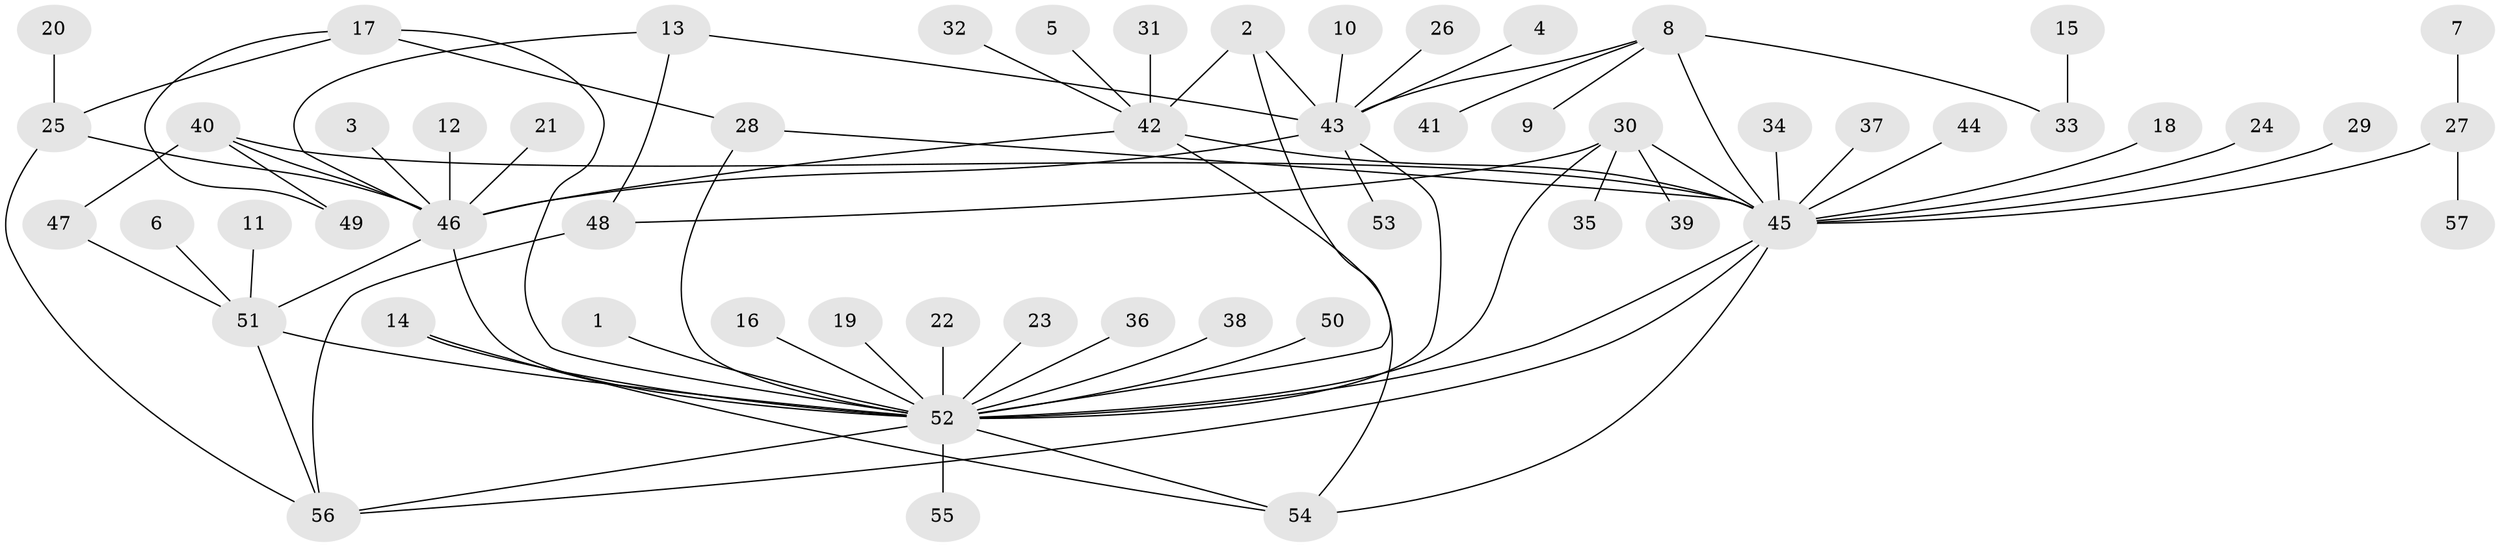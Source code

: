 // original degree distribution, {1: 0.5221238938053098, 22: 0.008849557522123894, 11: 0.008849557522123894, 9: 0.008849557522123894, 6: 0.035398230088495575, 19: 0.008849557522123894, 4: 0.07079646017699115, 3: 0.11504424778761062, 5: 0.04424778761061947, 2: 0.168141592920354, 8: 0.008849557522123894}
// Generated by graph-tools (version 1.1) at 2025/49/03/09/25 03:49:54]
// undirected, 57 vertices, 78 edges
graph export_dot {
graph [start="1"]
  node [color=gray90,style=filled];
  1;
  2;
  3;
  4;
  5;
  6;
  7;
  8;
  9;
  10;
  11;
  12;
  13;
  14;
  15;
  16;
  17;
  18;
  19;
  20;
  21;
  22;
  23;
  24;
  25;
  26;
  27;
  28;
  29;
  30;
  31;
  32;
  33;
  34;
  35;
  36;
  37;
  38;
  39;
  40;
  41;
  42;
  43;
  44;
  45;
  46;
  47;
  48;
  49;
  50;
  51;
  52;
  53;
  54;
  55;
  56;
  57;
  1 -- 52 [weight=1.0];
  2 -- 42 [weight=1.0];
  2 -- 43 [weight=1.0];
  2 -- 52 [weight=1.0];
  3 -- 46 [weight=1.0];
  4 -- 43 [weight=1.0];
  5 -- 42 [weight=1.0];
  6 -- 51 [weight=1.0];
  7 -- 27 [weight=1.0];
  8 -- 9 [weight=1.0];
  8 -- 33 [weight=1.0];
  8 -- 41 [weight=1.0];
  8 -- 43 [weight=1.0];
  8 -- 45 [weight=2.0];
  10 -- 43 [weight=1.0];
  11 -- 51 [weight=1.0];
  12 -- 46 [weight=1.0];
  13 -- 43 [weight=1.0];
  13 -- 46 [weight=1.0];
  13 -- 48 [weight=1.0];
  14 -- 52 [weight=1.0];
  14 -- 54 [weight=1.0];
  15 -- 33 [weight=1.0];
  16 -- 52 [weight=1.0];
  17 -- 25 [weight=1.0];
  17 -- 28 [weight=1.0];
  17 -- 49 [weight=1.0];
  17 -- 52 [weight=1.0];
  18 -- 45 [weight=1.0];
  19 -- 52 [weight=1.0];
  20 -- 25 [weight=1.0];
  21 -- 46 [weight=1.0];
  22 -- 52 [weight=1.0];
  23 -- 52 [weight=1.0];
  24 -- 45 [weight=1.0];
  25 -- 46 [weight=1.0];
  25 -- 56 [weight=1.0];
  26 -- 43 [weight=1.0];
  27 -- 45 [weight=1.0];
  27 -- 57 [weight=1.0];
  28 -- 45 [weight=1.0];
  28 -- 52 [weight=1.0];
  29 -- 45 [weight=1.0];
  30 -- 35 [weight=1.0];
  30 -- 39 [weight=1.0];
  30 -- 45 [weight=1.0];
  30 -- 48 [weight=1.0];
  30 -- 52 [weight=1.0];
  31 -- 42 [weight=1.0];
  32 -- 42 [weight=1.0];
  34 -- 45 [weight=1.0];
  36 -- 52 [weight=1.0];
  37 -- 45 [weight=1.0];
  38 -- 52 [weight=1.0];
  40 -- 45 [weight=1.0];
  40 -- 46 [weight=1.0];
  40 -- 47 [weight=1.0];
  40 -- 49 [weight=1.0];
  42 -- 45 [weight=1.0];
  42 -- 46 [weight=1.0];
  42 -- 54 [weight=1.0];
  43 -- 46 [weight=1.0];
  43 -- 52 [weight=1.0];
  43 -- 53 [weight=1.0];
  44 -- 45 [weight=1.0];
  45 -- 52 [weight=1.0];
  45 -- 54 [weight=1.0];
  45 -- 56 [weight=1.0];
  46 -- 51 [weight=1.0];
  46 -- 52 [weight=1.0];
  47 -- 51 [weight=1.0];
  48 -- 56 [weight=1.0];
  50 -- 52 [weight=1.0];
  51 -- 52 [weight=1.0];
  51 -- 56 [weight=1.0];
  52 -- 54 [weight=1.0];
  52 -- 55 [weight=1.0];
  52 -- 56 [weight=1.0];
}
